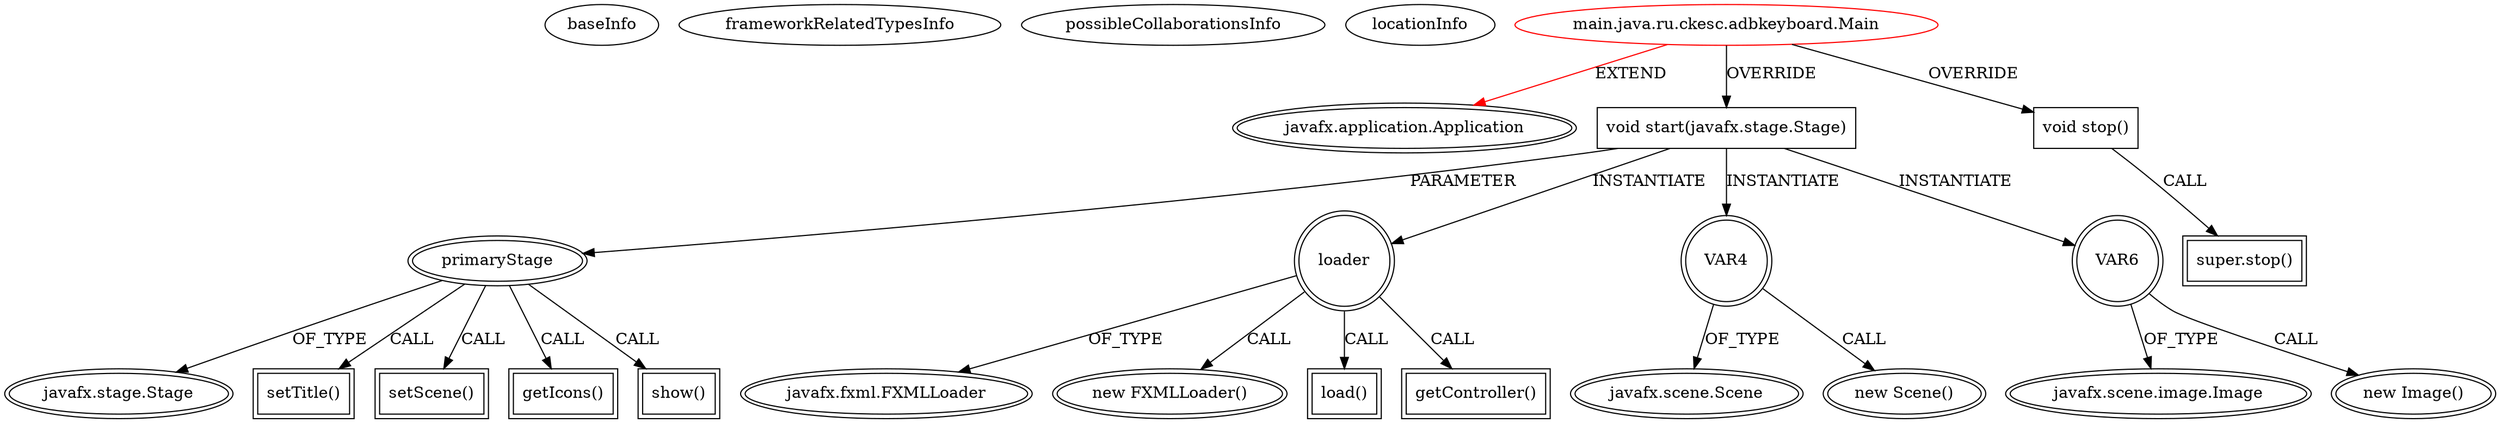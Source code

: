 digraph {
baseInfo[graphId=2280,category="extension_graph",isAnonymous=false,possibleRelation=false]
frameworkRelatedTypesInfo[0="javafx.application.Application"]
possibleCollaborationsInfo[]
locationInfo[projectName="ckesc-AdbKeyMonkey",filePath="/ckesc-AdbKeyMonkey/AdbKeyMonkey-master/src/main/java/ru/ckesc/adbkeyboard/Main.java",contextSignature="Main",graphId="2280"]
0[label="main.java.ru.ckesc.adbkeyboard.Main",vertexType="ROOT_CLIENT_CLASS_DECLARATION",isFrameworkType=false,color=red]
1[label="javafx.application.Application",vertexType="FRAMEWORK_CLASS_TYPE",isFrameworkType=true,peripheries=2]
2[label="void start(javafx.stage.Stage)",vertexType="OVERRIDING_METHOD_DECLARATION",isFrameworkType=false,shape=box]
3[label="primaryStage",vertexType="PARAMETER_DECLARATION",isFrameworkType=true,peripheries=2]
4[label="javafx.stage.Stage",vertexType="FRAMEWORK_CLASS_TYPE",isFrameworkType=true,peripheries=2]
6[label="loader",vertexType="VARIABLE_EXPRESION",isFrameworkType=true,peripheries=2,shape=circle]
7[label="javafx.fxml.FXMLLoader",vertexType="FRAMEWORK_CLASS_TYPE",isFrameworkType=true,peripheries=2]
5[label="new FXMLLoader()",vertexType="CONSTRUCTOR_CALL",isFrameworkType=true,peripheries=2]
9[label="load()",vertexType="INSIDE_CALL",isFrameworkType=true,peripheries=2,shape=box]
11[label="setTitle()",vertexType="INSIDE_CALL",isFrameworkType=true,peripheries=2,shape=box]
13[label="setScene()",vertexType="INSIDE_CALL",isFrameworkType=true,peripheries=2,shape=box]
15[label="VAR4",vertexType="VARIABLE_EXPRESION",isFrameworkType=true,peripheries=2,shape=circle]
16[label="javafx.scene.Scene",vertexType="FRAMEWORK_CLASS_TYPE",isFrameworkType=true,peripheries=2]
14[label="new Scene()",vertexType="CONSTRUCTOR_CALL",isFrameworkType=true,peripheries=2]
18[label="getIcons()",vertexType="INSIDE_CALL",isFrameworkType=true,peripheries=2,shape=box]
20[label="VAR6",vertexType="VARIABLE_EXPRESION",isFrameworkType=true,peripheries=2,shape=circle]
21[label="javafx.scene.image.Image",vertexType="FRAMEWORK_CLASS_TYPE",isFrameworkType=true,peripheries=2]
19[label="new Image()",vertexType="CONSTRUCTOR_CALL",isFrameworkType=true,peripheries=2]
23[label="show()",vertexType="INSIDE_CALL",isFrameworkType=true,peripheries=2,shape=box]
25[label="getController()",vertexType="INSIDE_CALL",isFrameworkType=true,peripheries=2,shape=box]
26[label="void stop()",vertexType="OVERRIDING_METHOD_DECLARATION",isFrameworkType=false,shape=box]
27[label="super.stop()",vertexType="SUPER_CALL",isFrameworkType=true,peripheries=2,shape=box]
0->1[label="EXTEND",color=red]
0->2[label="OVERRIDE"]
3->4[label="OF_TYPE"]
2->3[label="PARAMETER"]
2->6[label="INSTANTIATE"]
6->7[label="OF_TYPE"]
6->5[label="CALL"]
6->9[label="CALL"]
3->11[label="CALL"]
3->13[label="CALL"]
2->15[label="INSTANTIATE"]
15->16[label="OF_TYPE"]
15->14[label="CALL"]
3->18[label="CALL"]
2->20[label="INSTANTIATE"]
20->21[label="OF_TYPE"]
20->19[label="CALL"]
3->23[label="CALL"]
6->25[label="CALL"]
0->26[label="OVERRIDE"]
26->27[label="CALL"]
}
